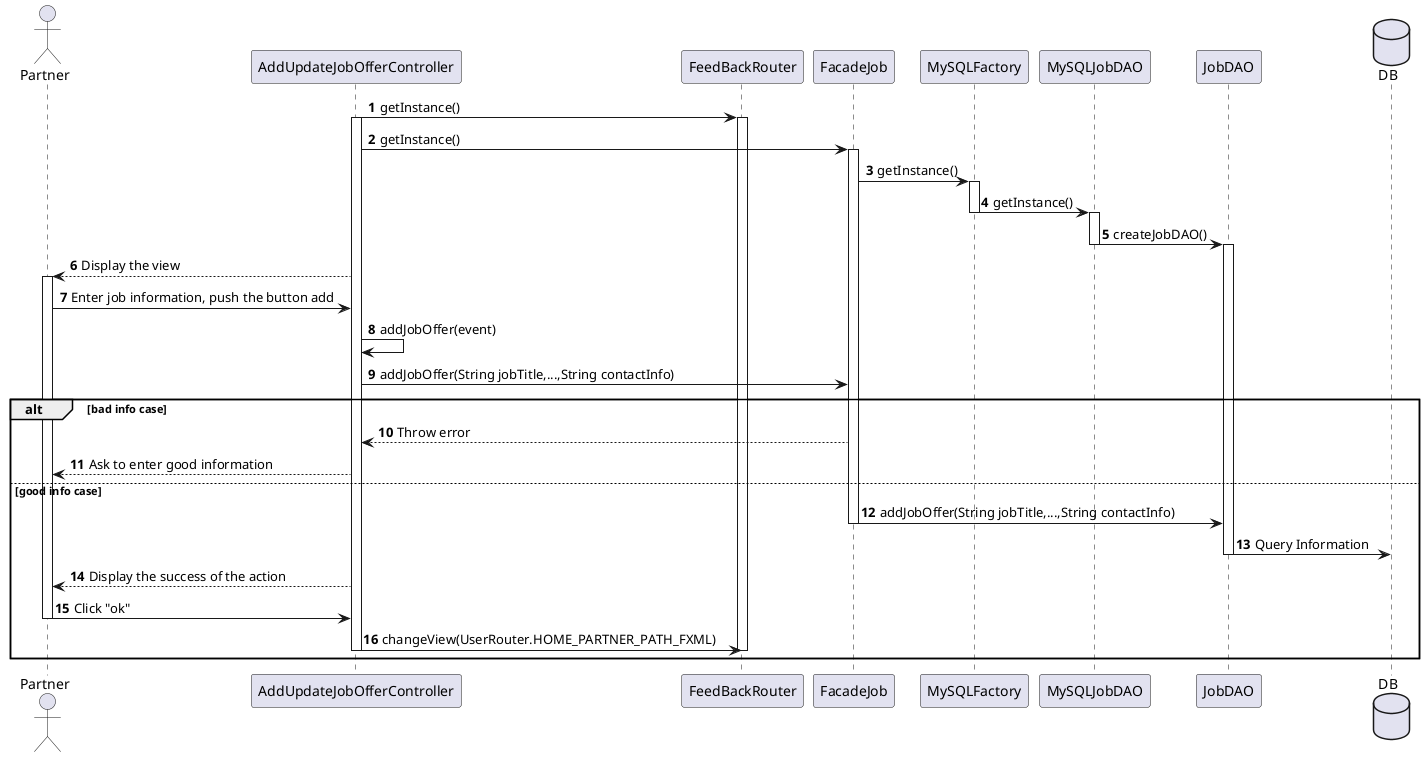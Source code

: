 @startuml
autonumber
actor Partner
AddUpdateJobOfferController -> FeedBackRouter : getInstance()
activate AddUpdateJobOfferController
activate FeedBackRouter
AddUpdateJobOfferController -> FacadeJob : getInstance()
activate FacadeJob
FacadeJob -> MySQLFactory : getInstance()
activate MySQLFactory
MySQLFactory -> MySQLJobDAO : getInstance()
deactivate MySQLFactory
activate MySQLJobDAO

MySQLJobDAO -> JobDAO : createJobDAO()
deactivate MySQLJobDAO
activate JobDAO
AddUpdateJobOfferController --> Partner : Display the view
activate Partner
Partner -> AddUpdateJobOfferController : Enter job information, push the button add
AddUpdateJobOfferController -> AddUpdateJobOfferController : addJobOffer(event)
AddUpdateJobOfferController -> FacadeJob : addJobOffer(String jobTitle,...,String contactInfo)
alt bad info case
    FacadeJob --> AddUpdateJobOfferController : Throw error
    AddUpdateJobOfferController --> Partner : Ask to enter good information
else good info case
    FacadeJob -> JobDAO : addJobOffer(String jobTitle,...,String contactInfo)
    deactivate FacadeJob
    database DB
    JobDAO -> DB : Query Information
    deactivate JobDAO
    AddUpdateJobOfferController --> Partner : Display the success of the action
    Partner -> AddUpdateJobOfferController : Click "ok"
    deactivate Partner
    AddUpdateJobOfferController -> FeedBackRouter : changeView(UserRouter.HOME_PARTNER_PATH_FXML)
    deactivate AddUpdateJobOfferController
    deactivate FeedBackRouter
end
@enduml